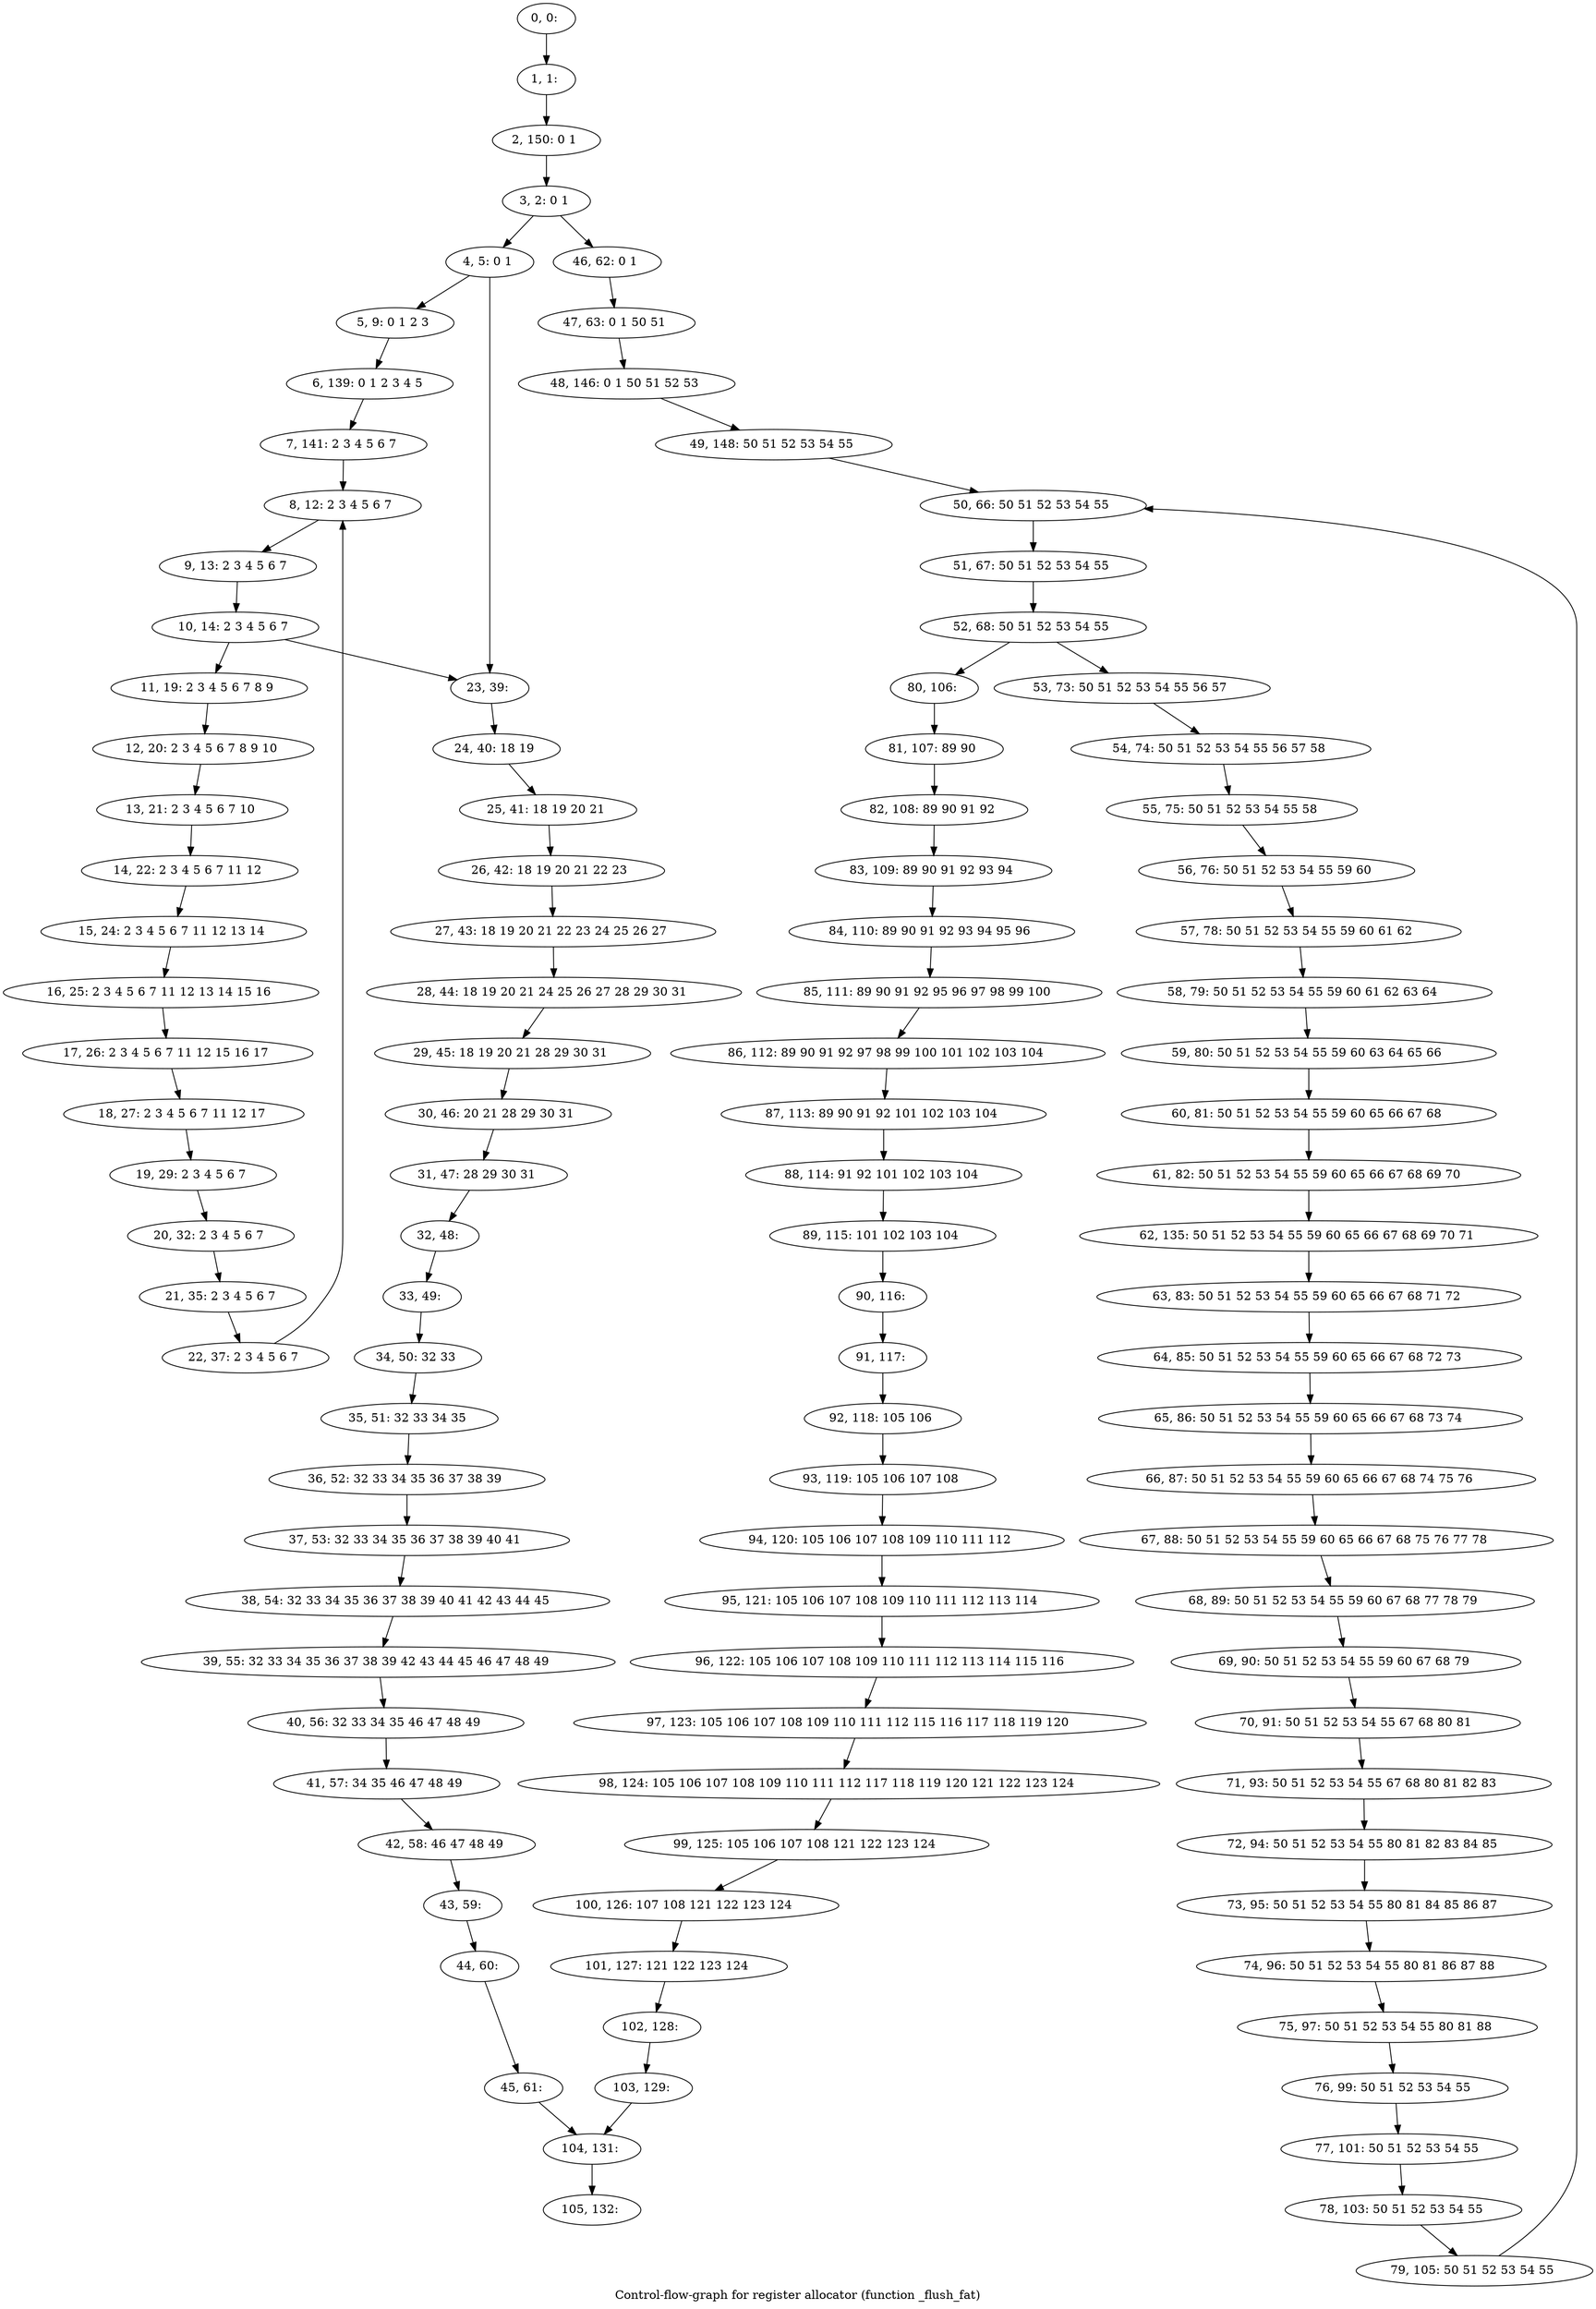 digraph G {
graph [label="Control-flow-graph for register allocator (function _flush_fat)"]
0[label="0, 0: "];
1[label="1, 1: "];
2[label="2, 150: 0 1 "];
3[label="3, 2: 0 1 "];
4[label="4, 5: 0 1 "];
5[label="5, 9: 0 1 2 3 "];
6[label="6, 139: 0 1 2 3 4 5 "];
7[label="7, 141: 2 3 4 5 6 7 "];
8[label="8, 12: 2 3 4 5 6 7 "];
9[label="9, 13: 2 3 4 5 6 7 "];
10[label="10, 14: 2 3 4 5 6 7 "];
11[label="11, 19: 2 3 4 5 6 7 8 9 "];
12[label="12, 20: 2 3 4 5 6 7 8 9 10 "];
13[label="13, 21: 2 3 4 5 6 7 10 "];
14[label="14, 22: 2 3 4 5 6 7 11 12 "];
15[label="15, 24: 2 3 4 5 6 7 11 12 13 14 "];
16[label="16, 25: 2 3 4 5 6 7 11 12 13 14 15 16 "];
17[label="17, 26: 2 3 4 5 6 7 11 12 15 16 17 "];
18[label="18, 27: 2 3 4 5 6 7 11 12 17 "];
19[label="19, 29: 2 3 4 5 6 7 "];
20[label="20, 32: 2 3 4 5 6 7 "];
21[label="21, 35: 2 3 4 5 6 7 "];
22[label="22, 37: 2 3 4 5 6 7 "];
23[label="23, 39: "];
24[label="24, 40: 18 19 "];
25[label="25, 41: 18 19 20 21 "];
26[label="26, 42: 18 19 20 21 22 23 "];
27[label="27, 43: 18 19 20 21 22 23 24 25 26 27 "];
28[label="28, 44: 18 19 20 21 24 25 26 27 28 29 30 31 "];
29[label="29, 45: 18 19 20 21 28 29 30 31 "];
30[label="30, 46: 20 21 28 29 30 31 "];
31[label="31, 47: 28 29 30 31 "];
32[label="32, 48: "];
33[label="33, 49: "];
34[label="34, 50: 32 33 "];
35[label="35, 51: 32 33 34 35 "];
36[label="36, 52: 32 33 34 35 36 37 38 39 "];
37[label="37, 53: 32 33 34 35 36 37 38 39 40 41 "];
38[label="38, 54: 32 33 34 35 36 37 38 39 40 41 42 43 44 45 "];
39[label="39, 55: 32 33 34 35 36 37 38 39 42 43 44 45 46 47 48 49 "];
40[label="40, 56: 32 33 34 35 46 47 48 49 "];
41[label="41, 57: 34 35 46 47 48 49 "];
42[label="42, 58: 46 47 48 49 "];
43[label="43, 59: "];
44[label="44, 60: "];
45[label="45, 61: "];
46[label="46, 62: 0 1 "];
47[label="47, 63: 0 1 50 51 "];
48[label="48, 146: 0 1 50 51 52 53 "];
49[label="49, 148: 50 51 52 53 54 55 "];
50[label="50, 66: 50 51 52 53 54 55 "];
51[label="51, 67: 50 51 52 53 54 55 "];
52[label="52, 68: 50 51 52 53 54 55 "];
53[label="53, 73: 50 51 52 53 54 55 56 57 "];
54[label="54, 74: 50 51 52 53 54 55 56 57 58 "];
55[label="55, 75: 50 51 52 53 54 55 58 "];
56[label="56, 76: 50 51 52 53 54 55 59 60 "];
57[label="57, 78: 50 51 52 53 54 55 59 60 61 62 "];
58[label="58, 79: 50 51 52 53 54 55 59 60 61 62 63 64 "];
59[label="59, 80: 50 51 52 53 54 55 59 60 63 64 65 66 "];
60[label="60, 81: 50 51 52 53 54 55 59 60 65 66 67 68 "];
61[label="61, 82: 50 51 52 53 54 55 59 60 65 66 67 68 69 70 "];
62[label="62, 135: 50 51 52 53 54 55 59 60 65 66 67 68 69 70 71 "];
63[label="63, 83: 50 51 52 53 54 55 59 60 65 66 67 68 71 72 "];
64[label="64, 85: 50 51 52 53 54 55 59 60 65 66 67 68 72 73 "];
65[label="65, 86: 50 51 52 53 54 55 59 60 65 66 67 68 73 74 "];
66[label="66, 87: 50 51 52 53 54 55 59 60 65 66 67 68 74 75 76 "];
67[label="67, 88: 50 51 52 53 54 55 59 60 65 66 67 68 75 76 77 78 "];
68[label="68, 89: 50 51 52 53 54 55 59 60 67 68 77 78 79 "];
69[label="69, 90: 50 51 52 53 54 55 59 60 67 68 79 "];
70[label="70, 91: 50 51 52 53 54 55 67 68 80 81 "];
71[label="71, 93: 50 51 52 53 54 55 67 68 80 81 82 83 "];
72[label="72, 94: 50 51 52 53 54 55 80 81 82 83 84 85 "];
73[label="73, 95: 50 51 52 53 54 55 80 81 84 85 86 87 "];
74[label="74, 96: 50 51 52 53 54 55 80 81 86 87 88 "];
75[label="75, 97: 50 51 52 53 54 55 80 81 88 "];
76[label="76, 99: 50 51 52 53 54 55 "];
77[label="77, 101: 50 51 52 53 54 55 "];
78[label="78, 103: 50 51 52 53 54 55 "];
79[label="79, 105: 50 51 52 53 54 55 "];
80[label="80, 106: "];
81[label="81, 107: 89 90 "];
82[label="82, 108: 89 90 91 92 "];
83[label="83, 109: 89 90 91 92 93 94 "];
84[label="84, 110: 89 90 91 92 93 94 95 96 "];
85[label="85, 111: 89 90 91 92 95 96 97 98 99 100 "];
86[label="86, 112: 89 90 91 92 97 98 99 100 101 102 103 104 "];
87[label="87, 113: 89 90 91 92 101 102 103 104 "];
88[label="88, 114: 91 92 101 102 103 104 "];
89[label="89, 115: 101 102 103 104 "];
90[label="90, 116: "];
91[label="91, 117: "];
92[label="92, 118: 105 106 "];
93[label="93, 119: 105 106 107 108 "];
94[label="94, 120: 105 106 107 108 109 110 111 112 "];
95[label="95, 121: 105 106 107 108 109 110 111 112 113 114 "];
96[label="96, 122: 105 106 107 108 109 110 111 112 113 114 115 116 "];
97[label="97, 123: 105 106 107 108 109 110 111 112 115 116 117 118 119 120 "];
98[label="98, 124: 105 106 107 108 109 110 111 112 117 118 119 120 121 122 123 124 "];
99[label="99, 125: 105 106 107 108 121 122 123 124 "];
100[label="100, 126: 107 108 121 122 123 124 "];
101[label="101, 127: 121 122 123 124 "];
102[label="102, 128: "];
103[label="103, 129: "];
104[label="104, 131: "];
105[label="105, 132: "];
0->1 ;
1->2 ;
2->3 ;
3->4 ;
3->46 ;
4->5 ;
4->23 ;
5->6 ;
6->7 ;
7->8 ;
8->9 ;
9->10 ;
10->11 ;
10->23 ;
11->12 ;
12->13 ;
13->14 ;
14->15 ;
15->16 ;
16->17 ;
17->18 ;
18->19 ;
19->20 ;
20->21 ;
21->22 ;
22->8 ;
23->24 ;
24->25 ;
25->26 ;
26->27 ;
27->28 ;
28->29 ;
29->30 ;
30->31 ;
31->32 ;
32->33 ;
33->34 ;
34->35 ;
35->36 ;
36->37 ;
37->38 ;
38->39 ;
39->40 ;
40->41 ;
41->42 ;
42->43 ;
43->44 ;
44->45 ;
45->104 ;
46->47 ;
47->48 ;
48->49 ;
49->50 ;
50->51 ;
51->52 ;
52->53 ;
52->80 ;
53->54 ;
54->55 ;
55->56 ;
56->57 ;
57->58 ;
58->59 ;
59->60 ;
60->61 ;
61->62 ;
62->63 ;
63->64 ;
64->65 ;
65->66 ;
66->67 ;
67->68 ;
68->69 ;
69->70 ;
70->71 ;
71->72 ;
72->73 ;
73->74 ;
74->75 ;
75->76 ;
76->77 ;
77->78 ;
78->79 ;
79->50 ;
80->81 ;
81->82 ;
82->83 ;
83->84 ;
84->85 ;
85->86 ;
86->87 ;
87->88 ;
88->89 ;
89->90 ;
90->91 ;
91->92 ;
92->93 ;
93->94 ;
94->95 ;
95->96 ;
96->97 ;
97->98 ;
98->99 ;
99->100 ;
100->101 ;
101->102 ;
102->103 ;
103->104 ;
104->105 ;
}
